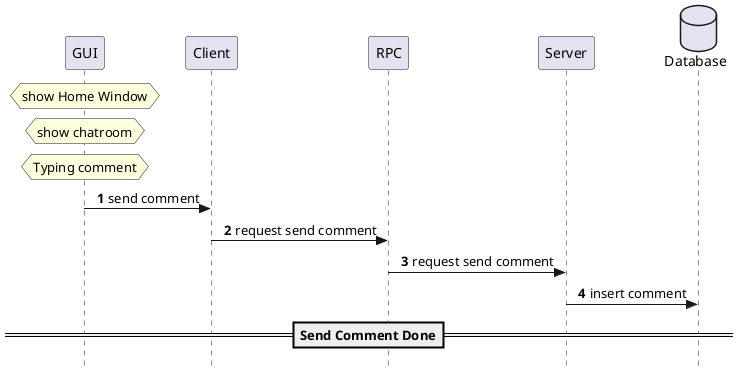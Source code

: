 @startuml
'https://plantuml.com/sequence-diagram
skinparam sequenceMessageAlign center
skinparam responseMessageBelowArrow false
skinparam style strictuml
hide unlinked
!pragma teoz true
autonumber

database "Database" as sql order 4
participant "Server" as server order 3
participant "RPC" as rpc order 2
participant "Client" as client order 1
participant "GUI" as gui order 0

hnote over gui: show Home Window
hnote over gui: show chatroom
hnote over gui: Typing comment
gui -> client: send comment
client -> rpc: request send comment
rpc -> server: request send comment
server -> sql: insert comment
==Send Comment Done==

@enduml
